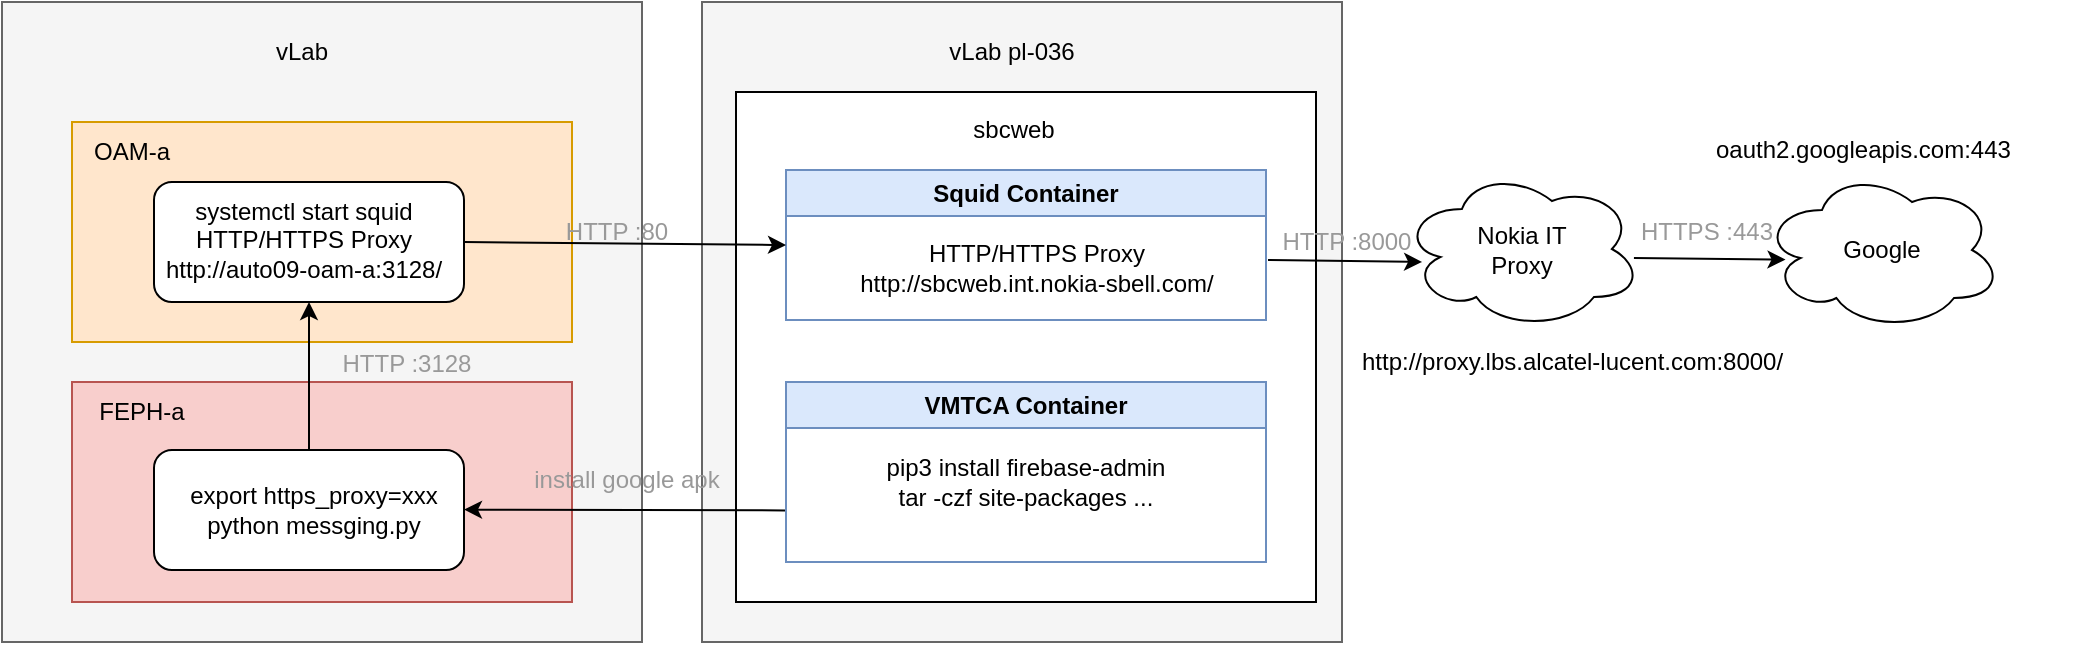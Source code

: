 <mxfile version="24.4.0" type="github">
  <diagram name="Page-1" id="QrqH7uNbVsUMYq2CJgTx">
    <mxGraphModel dx="1293" dy="799" grid="1" gridSize="10" guides="1" tooltips="1" connect="1" arrows="1" fold="1" page="1" pageScale="1" pageWidth="850" pageHeight="1100" math="0" shadow="0">
      <root>
        <mxCell id="0" />
        <mxCell id="1" parent="0" />
        <mxCell id="fMPETmtQkRFptXQYRWZE-1" value="" style="whiteSpace=wrap;html=1;aspect=fixed;fillColor=#f5f5f5;fontColor=#333333;strokeColor=#666666;" vertex="1" parent="1">
          <mxGeometry x="240" y="340" width="320" height="320" as="geometry" />
        </mxCell>
        <mxCell id="fMPETmtQkRFptXQYRWZE-2" value="vLab" style="text;html=1;align=center;verticalAlign=middle;whiteSpace=wrap;rounded=0;" vertex="1" parent="1">
          <mxGeometry x="360" y="350" width="60" height="30" as="geometry" />
        </mxCell>
        <mxCell id="fMPETmtQkRFptXQYRWZE-4" value="" style="rounded=0;whiteSpace=wrap;html=1;fillColor=#ffe6cc;strokeColor=#d79b00;" vertex="1" parent="1">
          <mxGeometry x="275" y="400" width="250" height="110" as="geometry" />
        </mxCell>
        <mxCell id="fMPETmtQkRFptXQYRWZE-5" value="" style="rounded=0;whiteSpace=wrap;html=1;fillColor=#f8cecc;strokeColor=#b85450;" vertex="1" parent="1">
          <mxGeometry x="275" y="530" width="250" height="110" as="geometry" />
        </mxCell>
        <mxCell id="fMPETmtQkRFptXQYRWZE-6" value="OAM-a" style="text;html=1;align=center;verticalAlign=middle;whiteSpace=wrap;rounded=0;" vertex="1" parent="1">
          <mxGeometry x="275" y="400" width="60" height="30" as="geometry" />
        </mxCell>
        <mxCell id="fMPETmtQkRFptXQYRWZE-7" value="FEPH-a" style="text;html=1;align=center;verticalAlign=middle;whiteSpace=wrap;rounded=0;" vertex="1" parent="1">
          <mxGeometry x="280" y="530" width="60" height="30" as="geometry" />
        </mxCell>
        <mxCell id="fMPETmtQkRFptXQYRWZE-8" value="" style="whiteSpace=wrap;html=1;aspect=fixed;fillColor=#f5f5f5;fontColor=#333333;strokeColor=#666666;" vertex="1" parent="1">
          <mxGeometry x="590" y="340" width="320" height="320" as="geometry" />
        </mxCell>
        <mxCell id="fMPETmtQkRFptXQYRWZE-9" value="vLab pl-036" style="text;html=1;align=center;verticalAlign=middle;whiteSpace=wrap;rounded=0;" vertex="1" parent="1">
          <mxGeometry x="705" y="350" width="80" height="30" as="geometry" />
        </mxCell>
        <mxCell id="fMPETmtQkRFptXQYRWZE-10" value="" style="rounded=0;whiteSpace=wrap;html=1;" vertex="1" parent="1">
          <mxGeometry x="607" y="385" width="290" height="255" as="geometry" />
        </mxCell>
        <mxCell id="fMPETmtQkRFptXQYRWZE-13" value="sbcweb" style="text;html=1;align=center;verticalAlign=middle;whiteSpace=wrap;rounded=0;" vertex="1" parent="1">
          <mxGeometry x="706" y="389" width="80" height="30" as="geometry" />
        </mxCell>
        <mxCell id="fMPETmtQkRFptXQYRWZE-15" value="VMTCA Container" style="swimlane;whiteSpace=wrap;html=1;fillColor=#dae8fc;strokeColor=#6c8ebf;" vertex="1" parent="1">
          <mxGeometry x="632" y="530" width="240" height="90" as="geometry" />
        </mxCell>
        <mxCell id="fMPETmtQkRFptXQYRWZE-16" value="pip3 install firebase-admin&lt;div&gt;tar -czf&amp;nbsp;site-packages ...&lt;/div&gt;" style="text;html=1;align=center;verticalAlign=middle;whiteSpace=wrap;rounded=0;" vertex="1" parent="fMPETmtQkRFptXQYRWZE-15">
          <mxGeometry x="45" y="35" width="150" height="30" as="geometry" />
        </mxCell>
        <mxCell id="fMPETmtQkRFptXQYRWZE-17" value="Squid Container" style="swimlane;whiteSpace=wrap;html=1;fillColor=#dae8fc;strokeColor=#6c8ebf;" vertex="1" parent="1">
          <mxGeometry x="632" y="424" width="240" height="75" as="geometry" />
        </mxCell>
        <mxCell id="fMPETmtQkRFptXQYRWZE-18" value="HTTP/HTTPS Proxy&lt;div&gt;http://sbcweb.int.nokia-sbell.com/&lt;br&gt;&lt;/div&gt;" style="text;html=1;align=center;verticalAlign=middle;whiteSpace=wrap;rounded=0;" vertex="1" parent="fMPETmtQkRFptXQYRWZE-17">
          <mxGeometry x="33" y="34" width="185" height="30" as="geometry" />
        </mxCell>
        <mxCell id="fMPETmtQkRFptXQYRWZE-23" value="" style="group" vertex="1" connectable="0" parent="1">
          <mxGeometry x="316" y="430" width="155" height="60" as="geometry" />
        </mxCell>
        <mxCell id="fMPETmtQkRFptXQYRWZE-22" value="" style="rounded=1;whiteSpace=wrap;html=1;" vertex="1" parent="fMPETmtQkRFptXQYRWZE-23">
          <mxGeometry width="155" height="60" as="geometry" />
        </mxCell>
        <mxCell id="fMPETmtQkRFptXQYRWZE-21" value="&lt;div&gt;systemctl start squid&lt;/div&gt;HTTP/HTTPS Proxy&lt;div&gt;http://auto09-oam-a:3128/&lt;br&gt;&lt;/div&gt;" style="text;html=1;align=center;verticalAlign=middle;whiteSpace=wrap;rounded=0;" vertex="1" parent="fMPETmtQkRFptXQYRWZE-23">
          <mxGeometry y="9" width="150" height="39" as="geometry" />
        </mxCell>
        <mxCell id="fMPETmtQkRFptXQYRWZE-24" value="" style="group" vertex="1" connectable="0" parent="1">
          <mxGeometry x="316" y="564" width="190" height="60" as="geometry" />
        </mxCell>
        <mxCell id="fMPETmtQkRFptXQYRWZE-25" value="" style="rounded=1;whiteSpace=wrap;html=1;" vertex="1" parent="fMPETmtQkRFptXQYRWZE-24">
          <mxGeometry width="155" height="60" as="geometry" />
        </mxCell>
        <mxCell id="fMPETmtQkRFptXQYRWZE-26" value="export https_proxy=xxx&lt;div&gt;&lt;div&gt;python messging.py&lt;div&gt;&lt;/div&gt;&lt;/div&gt;&lt;/div&gt;" style="text;html=1;align=center;verticalAlign=middle;whiteSpace=wrap;rounded=0;" vertex="1" parent="fMPETmtQkRFptXQYRWZE-24">
          <mxGeometry x="-45" y="10.5" width="250" height="39" as="geometry" />
        </mxCell>
        <mxCell id="fMPETmtQkRFptXQYRWZE-27" value="Nokia IT&lt;div&gt;Proxy&lt;/div&gt;" style="ellipse;shape=cloud;whiteSpace=wrap;html=1;" vertex="1" parent="1">
          <mxGeometry x="939.96" y="423.5" width="120" height="80" as="geometry" />
        </mxCell>
        <mxCell id="fMPETmtQkRFptXQYRWZE-28" value="Google" style="ellipse;shape=cloud;whiteSpace=wrap;html=1;" vertex="1" parent="1">
          <mxGeometry x="1120" y="424" width="120" height="80" as="geometry" />
        </mxCell>
        <mxCell id="fMPETmtQkRFptXQYRWZE-32" value="" style="endArrow=classic;html=1;rounded=0;exitX=0.5;exitY=0;exitDx=0;exitDy=0;entryX=0.5;entryY=1;entryDx=0;entryDy=0;" edge="1" parent="1" source="fMPETmtQkRFptXQYRWZE-25" target="fMPETmtQkRFptXQYRWZE-22">
          <mxGeometry width="50" height="50" relative="1" as="geometry">
            <mxPoint x="430" y="540" as="sourcePoint" />
            <mxPoint x="480" y="490" as="targetPoint" />
          </mxGeometry>
        </mxCell>
        <mxCell id="fMPETmtQkRFptXQYRWZE-33" value="" style="endArrow=classic;html=1;rounded=0;entryX=0;entryY=0.5;entryDx=0;entryDy=0;" edge="1" parent="1" target="fMPETmtQkRFptXQYRWZE-17">
          <mxGeometry width="50" height="50" relative="1" as="geometry">
            <mxPoint x="471" y="460" as="sourcePoint" />
            <mxPoint x="521" y="410" as="targetPoint" />
          </mxGeometry>
        </mxCell>
        <mxCell id="fMPETmtQkRFptXQYRWZE-34" value="" style="endArrow=classic;html=1;rounded=0;entryX=0.084;entryY=0.581;entryDx=0;entryDy=0;entryPerimeter=0;" edge="1" parent="1" target="fMPETmtQkRFptXQYRWZE-27">
          <mxGeometry width="50" height="50" relative="1" as="geometry">
            <mxPoint x="873" y="469" as="sourcePoint" />
            <mxPoint x="940" y="469" as="targetPoint" />
          </mxGeometry>
        </mxCell>
        <mxCell id="fMPETmtQkRFptXQYRWZE-36" value="" style="endArrow=classic;html=1;rounded=0;entryX=0.098;entryY=0.56;entryDx=0;entryDy=0;entryPerimeter=0;exitX=0.997;exitY=0.659;exitDx=0;exitDy=0;exitPerimeter=0;" edge="1" parent="1" target="fMPETmtQkRFptXQYRWZE-28">
          <mxGeometry width="50" height="50" relative="1" as="geometry">
            <mxPoint x="1055.96" y="468" as="sourcePoint" />
            <mxPoint x="1105.96" y="469" as="targetPoint" />
          </mxGeometry>
        </mxCell>
        <UserObject label="http://proxy.lbs.alcatel-lucent.com:8000/" link="http://proxy.lbs.alcatel-lucent.com:8000/" id="fMPETmtQkRFptXQYRWZE-39">
          <mxCell style="text;whiteSpace=wrap;" vertex="1" parent="1">
            <mxGeometry x="917.96" y="506" width="240" height="40" as="geometry" />
          </mxCell>
        </UserObject>
        <UserObject label="oauth2.googleapis.com:443" link="oauth2.googleapis.com:443" id="fMPETmtQkRFptXQYRWZE-40">
          <mxCell style="text;whiteSpace=wrap;" vertex="1" parent="1">
            <mxGeometry x="1095" y="400" width="180" height="40" as="geometry" />
          </mxCell>
        </UserObject>
        <mxCell id="fMPETmtQkRFptXQYRWZE-41" value="" style="endArrow=classic;html=1;rounded=0;entryX=0.794;entryY=-0.023;entryDx=0;entryDy=0;entryPerimeter=0;" edge="1" parent="1">
          <mxGeometry width="50" height="50" relative="1" as="geometry">
            <mxPoint x="631.5" y="594.2" as="sourcePoint" />
            <mxPoint x="471" y="593.803" as="targetPoint" />
          </mxGeometry>
        </mxCell>
        <mxCell id="fMPETmtQkRFptXQYRWZE-42" value="install google apk" style="text;html=1;align=center;verticalAlign=middle;whiteSpace=wrap;rounded=0;fontColor=#999999;" vertex="1" parent="1">
          <mxGeometry x="500" y="564" width="105" height="30" as="geometry" />
        </mxCell>
        <mxCell id="fMPETmtQkRFptXQYRWZE-43" value="HTTP :3128" style="text;html=1;align=center;verticalAlign=middle;whiteSpace=wrap;rounded=0;fontColor=#999999;" vertex="1" parent="1">
          <mxGeometry x="390" y="506" width="105" height="30" as="geometry" />
        </mxCell>
        <mxCell id="fMPETmtQkRFptXQYRWZE-44" value="HTTP :80" style="text;html=1;align=center;verticalAlign=middle;whiteSpace=wrap;rounded=0;fontColor=#999999;" vertex="1" parent="1">
          <mxGeometry x="495" y="440" width="105" height="30" as="geometry" />
        </mxCell>
        <mxCell id="fMPETmtQkRFptXQYRWZE-45" value="HTTP :8000" style="text;html=1;align=center;verticalAlign=middle;whiteSpace=wrap;rounded=0;fontColor=#999999;" vertex="1" parent="1">
          <mxGeometry x="860" y="445" width="105" height="30" as="geometry" />
        </mxCell>
        <mxCell id="fMPETmtQkRFptXQYRWZE-46" value="HTTPS :443" style="text;html=1;align=center;verticalAlign=middle;whiteSpace=wrap;rounded=0;fontColor=#999999;" vertex="1" parent="1">
          <mxGeometry x="1040" y="440" width="105" height="30" as="geometry" />
        </mxCell>
      </root>
    </mxGraphModel>
  </diagram>
</mxfile>
